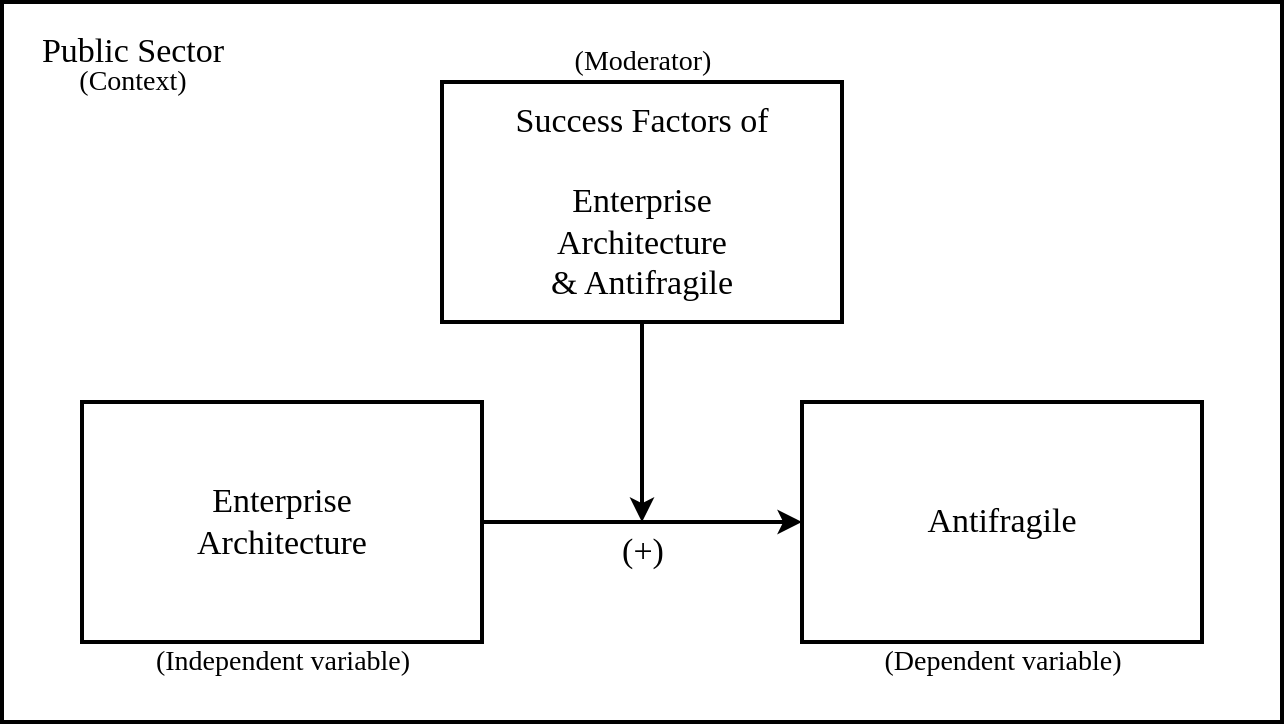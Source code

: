 <mxfile version="18.0.1" type="device"><diagram id="3EBRxVbBdGPGBYOQVTzT" name="Page-1"><mxGraphModel dx="946" dy="620" grid="1" gridSize="10" guides="1" tooltips="1" connect="1" arrows="1" fold="1" page="1" pageScale="1" pageWidth="827" pageHeight="1169" math="0" shadow="0"><root><mxCell id="0"/><mxCell id="1" parent="0"/><mxCell id="7aQa4677RBldaHE4qucf-11" value="" style="rounded=0;whiteSpace=wrap;html=1;fontFamily=CMU Sans Serif Medium;fontSize=17;strokeWidth=2;" parent="1" vertex="1"><mxGeometry x="80" y="40" width="640" height="360" as="geometry"/></mxCell><mxCell id="7aQa4677RBldaHE4qucf-3" style="edgeStyle=orthogonalEdgeStyle;rounded=0;orthogonalLoop=1;jettySize=auto;html=1;entryX=0;entryY=0.5;entryDx=0;entryDy=0;fontFamily=CMU Sans Serif Medium;fontSize=17;strokeWidth=2;" parent="1" source="7aQa4677RBldaHE4qucf-1" target="7aQa4677RBldaHE4qucf-2" edge="1"><mxGeometry relative="1" as="geometry"/></mxCell><mxCell id="7aQa4677RBldaHE4qucf-1" value="Enterprise&lt;br style=&quot;font-size: 17px;&quot;&gt;Architecture" style="rounded=0;whiteSpace=wrap;html=1;fontFamily=CMU Sans Serif Medium;fontSize=17;strokeWidth=2;fontStyle=0" parent="1" vertex="1"><mxGeometry x="120" y="240" width="200" height="120" as="geometry"/></mxCell><mxCell id="7aQa4677RBldaHE4qucf-2" value="Antifragile" style="rounded=0;whiteSpace=wrap;html=1;fontFamily=CMU Sans Serif Medium;fontSize=17;strokeWidth=2;fontStyle=0" parent="1" vertex="1"><mxGeometry x="480" y="240" width="200" height="120" as="geometry"/></mxCell><mxCell id="7aQa4677RBldaHE4qucf-5" style="edgeStyle=orthogonalEdgeStyle;rounded=0;orthogonalLoop=1;jettySize=auto;html=1;fontFamily=CMU Sans Serif Medium;fontSize=17;strokeWidth=2;" parent="1" source="7aQa4677RBldaHE4qucf-4" edge="1"><mxGeometry relative="1" as="geometry"><mxPoint x="400" y="300" as="targetPoint"/></mxGeometry></mxCell><mxCell id="7aQa4677RBldaHE4qucf-4" value="Success Factors of&lt;br&gt;&lt;br&gt;Enterprise&lt;br&gt;Architecture&lt;br&gt;&amp;amp; Antifragile" style="rounded=0;whiteSpace=wrap;html=1;fontFamily=CMU Sans Serif Medium;fontSize=17;strokeWidth=2;fontStyle=0" parent="1" vertex="1"><mxGeometry x="300" y="80" width="200" height="120" as="geometry"/></mxCell><mxCell id="7aQa4677RBldaHE4qucf-6" value="(Moderator)" style="text;html=1;align=center;verticalAlign=middle;resizable=0;points=[];autosize=1;strokeColor=none;fillColor=none;fontSize=14;fontFamily=CMU Sans Serif Medium;" parent="1" vertex="1"><mxGeometry x="360" y="60" width="80" height="20" as="geometry"/></mxCell><mxCell id="7aQa4677RBldaHE4qucf-8" value="(Dependent variable)" style="text;html=1;align=center;verticalAlign=middle;resizable=0;points=[];autosize=1;strokeColor=none;fillColor=none;fontSize=14;fontFamily=CMU Sans Serif Medium;" parent="1" vertex="1"><mxGeometry x="515" y="360" width="130" height="20" as="geometry"/></mxCell><mxCell id="7aQa4677RBldaHE4qucf-9" value="(Independent variable)" style="text;html=1;align=center;verticalAlign=middle;resizable=0;points=[];autosize=1;strokeColor=none;fillColor=none;fontSize=14;fontFamily=CMU Sans Serif Medium;" parent="1" vertex="1"><mxGeometry x="150" y="360" width="140" height="20" as="geometry"/></mxCell><mxCell id="7aQa4677RBldaHE4qucf-10" value="(+)" style="text;html=1;align=center;verticalAlign=middle;resizable=0;points=[];autosize=1;strokeColor=none;fillColor=none;fontSize=17;fontFamily=CMU Sans Serif Medium;" parent="1" vertex="1"><mxGeometry x="380" y="300" width="40" height="30" as="geometry"/></mxCell><mxCell id="7aQa4677RBldaHE4qucf-12" value="Public Sector" style="text;html=1;align=center;verticalAlign=middle;resizable=0;points=[];autosize=1;strokeColor=none;fillColor=none;fontSize=17;fontFamily=CMU Sans Serif Medium;" parent="1" vertex="1"><mxGeometry x="90" y="50" width="110" height="30" as="geometry"/></mxCell><mxCell id="7aQa4677RBldaHE4qucf-13" value="(Context)" style="text;html=1;align=center;verticalAlign=middle;resizable=0;points=[];autosize=1;strokeColor=none;fillColor=none;fontSize=14;fontFamily=CMU Sans Serif Medium;" parent="1" vertex="1"><mxGeometry x="110" y="70" width="70" height="20" as="geometry"/></mxCell></root></mxGraphModel></diagram></mxfile>